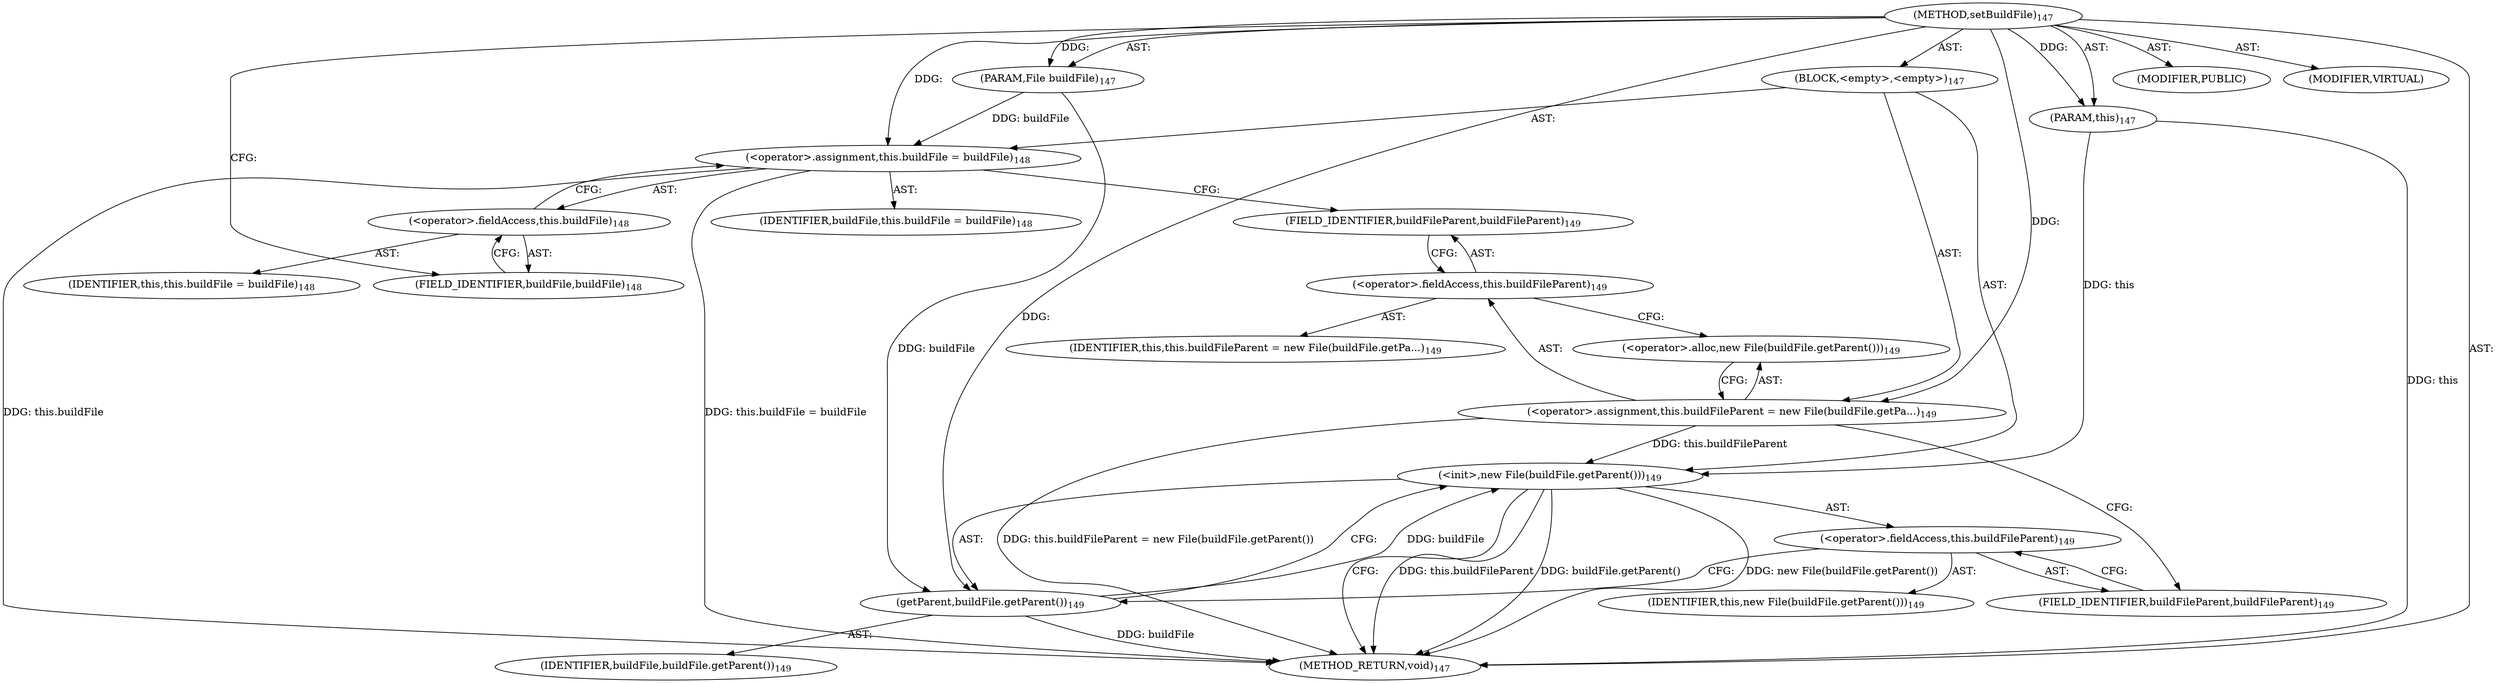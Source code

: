 digraph "setBuildFile" {  
"111669149697" [label = <(METHOD,setBuildFile)<SUB>147</SUB>> ]
"115964116992" [label = <(PARAM,this)<SUB>147</SUB>> ]
"115964117000" [label = <(PARAM,File buildFile)<SUB>147</SUB>> ]
"25769803777" [label = <(BLOCK,&lt;empty&gt;,&lt;empty&gt;)<SUB>147</SUB>> ]
"30064771105" [label = <(&lt;operator&gt;.assignment,this.buildFile = buildFile)<SUB>148</SUB>> ]
"30064771106" [label = <(&lt;operator&gt;.fieldAccess,this.buildFile)<SUB>148</SUB>> ]
"68719476736" [label = <(IDENTIFIER,this,this.buildFile = buildFile)<SUB>148</SUB>> ]
"55834574863" [label = <(FIELD_IDENTIFIER,buildFile,buildFile)<SUB>148</SUB>> ]
"68719476760" [label = <(IDENTIFIER,buildFile,this.buildFile = buildFile)<SUB>148</SUB>> ]
"30064771107" [label = <(&lt;operator&gt;.assignment,this.buildFileParent = new File(buildFile.getPa...)<SUB>149</SUB>> ]
"30064771108" [label = <(&lt;operator&gt;.fieldAccess,this.buildFileParent)<SUB>149</SUB>> ]
"68719476737" [label = <(IDENTIFIER,this,this.buildFileParent = new File(buildFile.getPa...)<SUB>149</SUB>> ]
"55834574864" [label = <(FIELD_IDENTIFIER,buildFileParent,buildFileParent)<SUB>149</SUB>> ]
"30064771109" [label = <(&lt;operator&gt;.alloc,new File(buildFile.getParent()))<SUB>149</SUB>> ]
"30064771110" [label = <(&lt;init&gt;,new File(buildFile.getParent()))<SUB>149</SUB>> ]
"30064771111" [label = <(&lt;operator&gt;.fieldAccess,this.buildFileParent)<SUB>149</SUB>> ]
"68719476761" [label = <(IDENTIFIER,this,new File(buildFile.getParent()))<SUB>149</SUB>> ]
"55834574865" [label = <(FIELD_IDENTIFIER,buildFileParent,buildFileParent)<SUB>149</SUB>> ]
"30064771112" [label = <(getParent,buildFile.getParent())<SUB>149</SUB>> ]
"68719476762" [label = <(IDENTIFIER,buildFile,buildFile.getParent())<SUB>149</SUB>> ]
"133143986189" [label = <(MODIFIER,PUBLIC)> ]
"133143986190" [label = <(MODIFIER,VIRTUAL)> ]
"128849018881" [label = <(METHOD_RETURN,void)<SUB>147</SUB>> ]
  "111669149697" -> "115964116992"  [ label = "AST: "] 
  "111669149697" -> "115964117000"  [ label = "AST: "] 
  "111669149697" -> "25769803777"  [ label = "AST: "] 
  "111669149697" -> "133143986189"  [ label = "AST: "] 
  "111669149697" -> "133143986190"  [ label = "AST: "] 
  "111669149697" -> "128849018881"  [ label = "AST: "] 
  "25769803777" -> "30064771105"  [ label = "AST: "] 
  "25769803777" -> "30064771107"  [ label = "AST: "] 
  "25769803777" -> "30064771110"  [ label = "AST: "] 
  "30064771105" -> "30064771106"  [ label = "AST: "] 
  "30064771105" -> "68719476760"  [ label = "AST: "] 
  "30064771106" -> "68719476736"  [ label = "AST: "] 
  "30064771106" -> "55834574863"  [ label = "AST: "] 
  "30064771107" -> "30064771108"  [ label = "AST: "] 
  "30064771107" -> "30064771109"  [ label = "AST: "] 
  "30064771108" -> "68719476737"  [ label = "AST: "] 
  "30064771108" -> "55834574864"  [ label = "AST: "] 
  "30064771110" -> "30064771111"  [ label = "AST: "] 
  "30064771110" -> "30064771112"  [ label = "AST: "] 
  "30064771111" -> "68719476761"  [ label = "AST: "] 
  "30064771111" -> "55834574865"  [ label = "AST: "] 
  "30064771112" -> "68719476762"  [ label = "AST: "] 
  "30064771105" -> "55834574864"  [ label = "CFG: "] 
  "30064771107" -> "55834574865"  [ label = "CFG: "] 
  "30064771110" -> "128849018881"  [ label = "CFG: "] 
  "30064771106" -> "30064771105"  [ label = "CFG: "] 
  "30064771108" -> "30064771109"  [ label = "CFG: "] 
  "30064771109" -> "30064771107"  [ label = "CFG: "] 
  "30064771111" -> "30064771112"  [ label = "CFG: "] 
  "30064771112" -> "30064771110"  [ label = "CFG: "] 
  "55834574863" -> "30064771106"  [ label = "CFG: "] 
  "55834574864" -> "30064771108"  [ label = "CFG: "] 
  "55834574865" -> "30064771111"  [ label = "CFG: "] 
  "111669149697" -> "55834574863"  [ label = "CFG: "] 
  "115964116992" -> "128849018881"  [ label = "DDG: this"] 
  "30064771105" -> "128849018881"  [ label = "DDG: this.buildFile"] 
  "30064771105" -> "128849018881"  [ label = "DDG: this.buildFile = buildFile"] 
  "30064771107" -> "128849018881"  [ label = "DDG: this.buildFileParent = new File(buildFile.getParent())"] 
  "30064771110" -> "128849018881"  [ label = "DDG: this.buildFileParent"] 
  "30064771112" -> "128849018881"  [ label = "DDG: buildFile"] 
  "30064771110" -> "128849018881"  [ label = "DDG: buildFile.getParent()"] 
  "30064771110" -> "128849018881"  [ label = "DDG: new File(buildFile.getParent())"] 
  "111669149697" -> "115964116992"  [ label = "DDG: "] 
  "111669149697" -> "115964117000"  [ label = "DDG: "] 
  "115964117000" -> "30064771105"  [ label = "DDG: buildFile"] 
  "111669149697" -> "30064771105"  [ label = "DDG: "] 
  "111669149697" -> "30064771107"  [ label = "DDG: "] 
  "115964116992" -> "30064771110"  [ label = "DDG: this"] 
  "30064771107" -> "30064771110"  [ label = "DDG: this.buildFileParent"] 
  "30064771112" -> "30064771110"  [ label = "DDG: buildFile"] 
  "111669149697" -> "30064771112"  [ label = "DDG: "] 
  "115964117000" -> "30064771112"  [ label = "DDG: buildFile"] 
}
